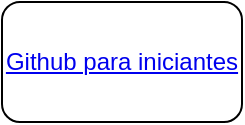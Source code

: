 <mxfile version="24.5.4" type="github">
  <diagram name="Página-1" id="zNzb7YGpmJKHPsOs2Py7">
    <mxGraphModel dx="1426" dy="751" grid="1" gridSize="10" guides="1" tooltips="1" connect="1" arrows="1" fold="1" page="1" pageScale="1" pageWidth="827" pageHeight="1169" math="0" shadow="0">
      <root>
        <mxCell id="0" />
        <mxCell id="1" parent="0" />
        <mxCell id="VYMMDPcB0hkNtFmYqeaA-1" value="&lt;a target=&quot;_blank&quot; href=&quot;https://www.udemy.com/git-e-github-para-iniciantes/learn/lecture/5120486#overview&quot;&gt;Github para iniciantes&lt;/a&gt;" style="rounded=1;whiteSpace=wrap;html=1;" parent="1" vertex="1">
          <mxGeometry x="120" y="120" width="120" height="60" as="geometry" />
        </mxCell>
      </root>
    </mxGraphModel>
  </diagram>
</mxfile>
